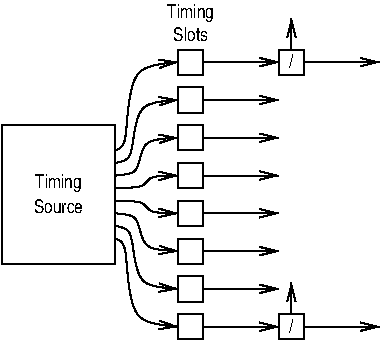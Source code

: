 #FIG 3.2  Produced by xfig version 3.2.5b
Landscape
Center
Metric
A4      
100.00
Single
-2
1200 2
2 2 0 1 0 7 50 -1 -1 0.000 0 0 -1 0 0 5
	 1800 450 1980 450 1980 630 1800 630 1800 450
2 2 0 1 0 7 50 -1 -1 0.000 0 0 -1 0 0 5
	 1800 720 1980 720 1980 900 1800 900 1800 720
2 2 0 1 0 7 50 -1 -1 0.000 0 0 -1 0 0 5
	 1800 990 1980 990 1980 1170 1800 1170 1800 990
2 2 0 1 0 7 50 -1 -1 0.000 0 0 -1 0 0 5
	 1800 1260 1980 1260 1980 1440 1800 1440 1800 1260
2 2 0 1 0 7 50 -1 -1 0.000 0 0 -1 0 0 5
	 1800 1530 1980 1530 1980 1710 1800 1710 1800 1530
2 2 0 1 0 7 50 -1 -1 0.000 0 0 -1 0 0 5
	 1800 1800 1980 1800 1980 1980 1800 1980 1800 1800
2 2 0 1 0 7 50 -1 -1 0.000 0 0 -1 0 0 5
	 1800 2070 1980 2070 1980 2250 1800 2250 1800 2070
2 2 0 1 0 7 50 -1 -1 0.000 0 0 -1 0 0 5
	 1800 2340 1980 2340 1980 2520 1800 2520 1800 2340
2 2 0 1 0 7 50 -1 -1 0.000 0 0 -1 0 0 5
	 540 990 1350 990 1350 1980 540 1980 540 990
2 1 0 1 0 7 50 -1 -1 0.000 0 0 -1 1 0 2
	0 0 1.00 60.00 120.00
	 1980 540 2520 540
2 1 0 1 0 7 50 -1 -1 0.000 0 0 -1 1 0 2
	0 0 1.00 60.00 120.00
	 1980 810 2520 810
2 1 0 1 0 7 50 -1 -1 0.000 0 0 -1 1 0 2
	0 0 1.00 60.00 120.00
	 1980 1080 2520 1080
2 1 0 1 0 7 50 -1 -1 0.000 0 0 -1 1 0 2
	0 0 1.00 60.00 120.00
	 1980 1350 2520 1350
2 1 0 1 0 7 50 -1 -1 0.000 0 0 -1 1 0 2
	0 0 1.00 60.00 120.00
	 1980 1620 2520 1620
2 1 0 1 0 7 50 -1 -1 0.000 0 0 -1 1 0 2
	0 0 1.00 60.00 120.00
	 1980 1890 2520 1890
2 1 0 1 0 7 50 -1 -1 0.000 0 0 -1 1 0 2
	0 0 1.00 60.00 120.00
	 1980 2160 2520 2160
2 1 0 1 0 7 50 -1 -1 0.000 0 0 -1 1 0 2
	0 0 1.00 60.00 120.00
	 1980 2430 2520 2430
2 2 0 1 0 7 50 -1 -1 0.000 0 0 -1 0 0 5
	 2520 450 2700 450 2700 630 2520 630 2520 450
2 1 0 1 0 7 50 -1 -1 0.000 0 0 -1 1 0 2
	0 0 1.00 60.00 120.00
	 2700 540 3240 540
2 1 0 1 0 7 50 -1 -1 0.000 0 0 -1 1 0 2
	0 0 1.00 60.00 120.00
	 2610 450 2610 225
2 2 0 1 0 7 50 -1 -1 0.000 0 0 -1 0 0 5
	 2520 2340 2700 2340 2700 2520 2520 2520 2520 2340
2 1 0 1 0 7 50 -1 -1 0.000 0 0 -1 1 0 2
	0 0 1.00 60.00 120.00
	 2700 2430 3240 2430
2 1 0 1 0 7 50 -1 -1 0.000 0 0 -1 1 0 2
	0 0 1.00 60.00 120.00
	 2610 2340 2610 2115
3 0 0 1 0 7 50 -1 -1 0.000 0 1 0 4
	0 0 1.00 60.00 120.00
	 1350 1170 1440 1170 1440 540 1800 540
	 0.000 1.000 1.000 0.000
3 0 0 1 0 7 50 -1 -1 0.000 0 1 0 4
	0 0 1.00 60.00 120.00
	 1350 1260 1485 1260 1485 810 1800 810
	 0.000 1.000 1.000 0.000
3 0 0 1 0 7 50 -1 -1 0.000 0 1 0 4
	0 0 1.00 60.00 120.00
	 1350 1350 1530 1350 1530 1080 1800 1080
	 0.000 1.000 1.000 0.000
3 0 0 1 0 7 50 -1 -1 0.000 0 1 0 4
	0 0 1.00 60.00 120.00
	 1350 1440 1575 1440 1575 1350 1800 1350
	 0.000 1.000 1.000 0.000
3 0 0 1 0 7 50 -1 -1 0.000 0 1 0 4
	0 0 1.00 60.00 120.00
	 1350 1530 1575 1530 1575 1620 1800 1620
	 0.000 1.000 1.000 0.000
3 0 0 1 0 7 50 -1 -1 0.000 0 1 0 4
	0 0 1.00 60.00 120.00
	 1350 1620 1530 1620 1530 1890 1800 1890
	 0.000 1.000 1.000 0.000
3 0 0 1 0 7 50 -1 -1 0.000 0 1 0 4
	0 0 1.00 60.00 120.00
	 1350 1710 1485 1710 1485 2160 1800 2160
	 0.000 1.000 1.000 0.000
3 0 0 1 0 7 50 -1 -1 0.000 0 1 0 4
	0 0 1.00 60.00 120.00
	 1350 1800 1440 1800 1440 2430 1800 2430
	 0.000 1.000 1.000 0.000
4 1 0 50 -1 20 9 0.0000 4 135 390 1890 225 Timing\001
4 1 0 50 -1 20 9 0.0000 4 105 270 1890 390 Slots\001
4 1 0 50 -1 20 9 0.0000 4 105 405 945 1620 Source\001
4 1 0 50 -1 20 9 0.0000 4 135 390 945 1440 Timing\001
4 1 0 50 -1 20 9 0.0000 4 105 30 2610 585 /\001
4 1 0 50 -1 20 9 0.0000 4 105 30 2610 2475 /\001
